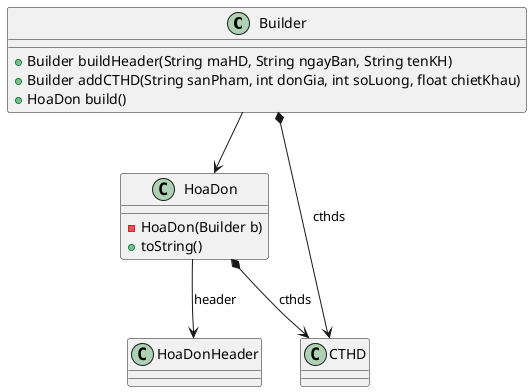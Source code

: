 @startuml
'https://plantuml.com/class-diagram

class Builder{
    + Builder buildHeader(String maHD, String ngayBan, String tenKH)
    + Builder addCTHD(String sanPham, int donGia, int soLuong, float chietKhau)
    + HoaDon build()
}

class HoaDon{
    - HoaDon(Builder b)
    + toString()

}

class HoaDonHeader{

}

class CTHD{

}

Builder --> HoaDon
HoaDon --> HoaDonHeader : header
HoaDon *--> CTHD : cthds
Builder *--> CTHD : cthds

@enduml
